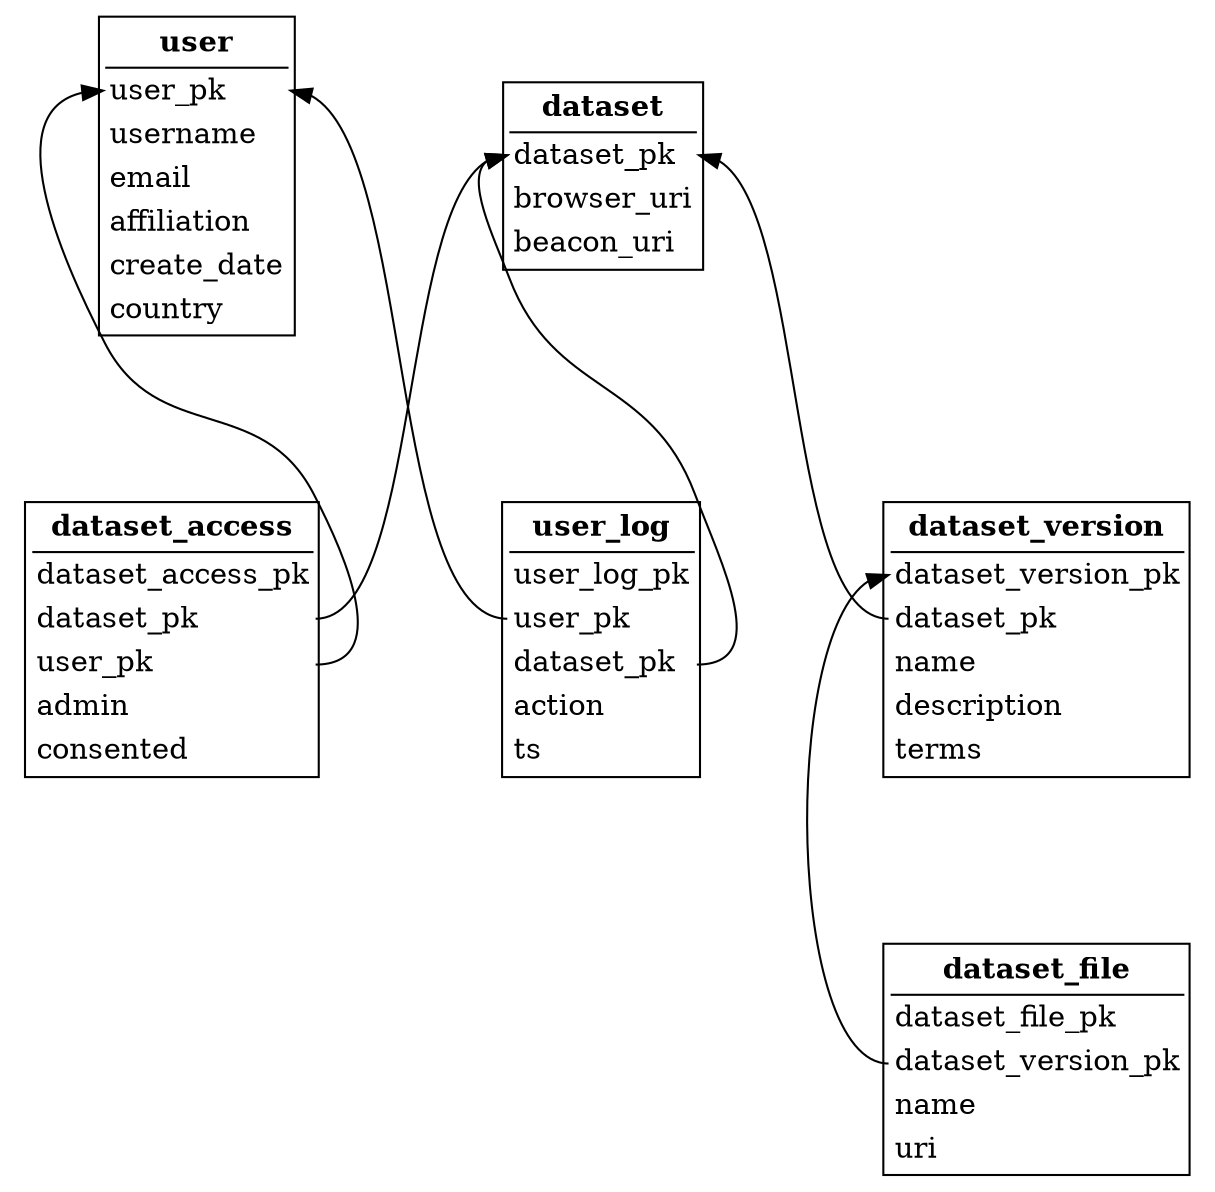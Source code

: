 digraph {
    ranksep=1 nodesep=1 rankdir=BT
    node [ shape = none ]
    /*
    subgraph cluster0 {
        user_log_old [ label="{user_log|pk\lemail\laction\lts\l}" ]
        users_old [ label="{users|pk\lusername\lemail\ldownload_count\lswefreq_admin\laffiliation\lfull_user\lcreate_date\lcountry\lnewsletter\l}" ]
        label = "Old schema"
    }
    */
        user [ label=<<table border="1" cellborder="0" align="left">
            <tr><td border="1" sides="b"><b>user</b></td></tr>
            <tr><td align="left" port="pk">user_pk</td></tr>
            <tr><td align="left">username</td></tr>
            <tr><td align="left" port="email">email</td></tr>
            <tr><td align="left">affiliation</td></tr>
            <tr><td align="left">create_date</td></tr>
            <tr><td align="left">country</td></tr>
            </table>> ];

        dataset [ label=<<table border="1" cellborder="0">
            <tr><td border="1" sides="b"><b>dataset</b></td></tr>
            <tr><td align="left" port="pk">dataset_pk</td></tr>
            <tr><td align="left">browser_uri</td></tr>
            <tr><td align="left">beacon_uri</td></tr>
            </table>> ];

        user_log [ label=<<table border="1" cellborder="0">
            <tr><td border="1" sides="b"><b>user_log</b></td></tr>
            <tr><td align="left" port="pk">user_log_pk</td></tr>
            <tr><td align="left" port="user_pk">user_pk</td></tr>
            <tr><td align="left" port="dataset">dataset_pk</td></tr>
            <tr><td align="left">action</td></tr>
            <tr><td align="left">ts</td></tr>
            </table>> ];

        dataset_access [ label=<<table border="1" cellborder="0">
            <tr><td border="1" sides="b"><b>dataset_access</b></td></tr>
            <tr><td align="left" port="pk">dataset_access_pk</td></tr>
            <tr><td align="left" port="dataset">dataset_pk</td></tr>
            <tr><td align="left" port="user">user_pk</td></tr>
            <tr><td align="left">admin</td></tr>
            <tr><td align="left">consented</td></tr>
            </table>> ];


        dataset_version [ label=<<table border="1" cellborder="0">
            <tr><td border="1" sides="b"><b>dataset_version</b></td></tr>
            <tr><td align="left" port="pk">dataset_version_pk</td></tr>
            <tr><td align="left" port="dataset">dataset_pk</td></tr>
            <tr><td align="left">name</td></tr>
            <tr><td align="left">description</td></tr>
            <tr><td align="left">terms</td></tr>
            </table>> ];

        dataset_file [ label=<<table border="1" cellborder="0">
            <tr><td border="1" sides="b"><b>dataset_file</b></td></tr>
            <tr><td align="left" port="pk">dataset_file_pk</td></tr>
            <tr><td align="left" port="dv">dataset_version_pk</td></tr>
            <tr><td align="left">name</td></tr>
            <tr><td align="left">uri</td></tr>
            </table>> ];
    

        user_log:user_pk -> user:pk;
        dataset_access:user -> user:pk
        dataset_access:dataset -> dataset:pk
        dataset_version:dataset -> dataset:pk
        dataset_file:dv -> dataset_version:pk
        user_log:dataset -> dataset:pk

}
